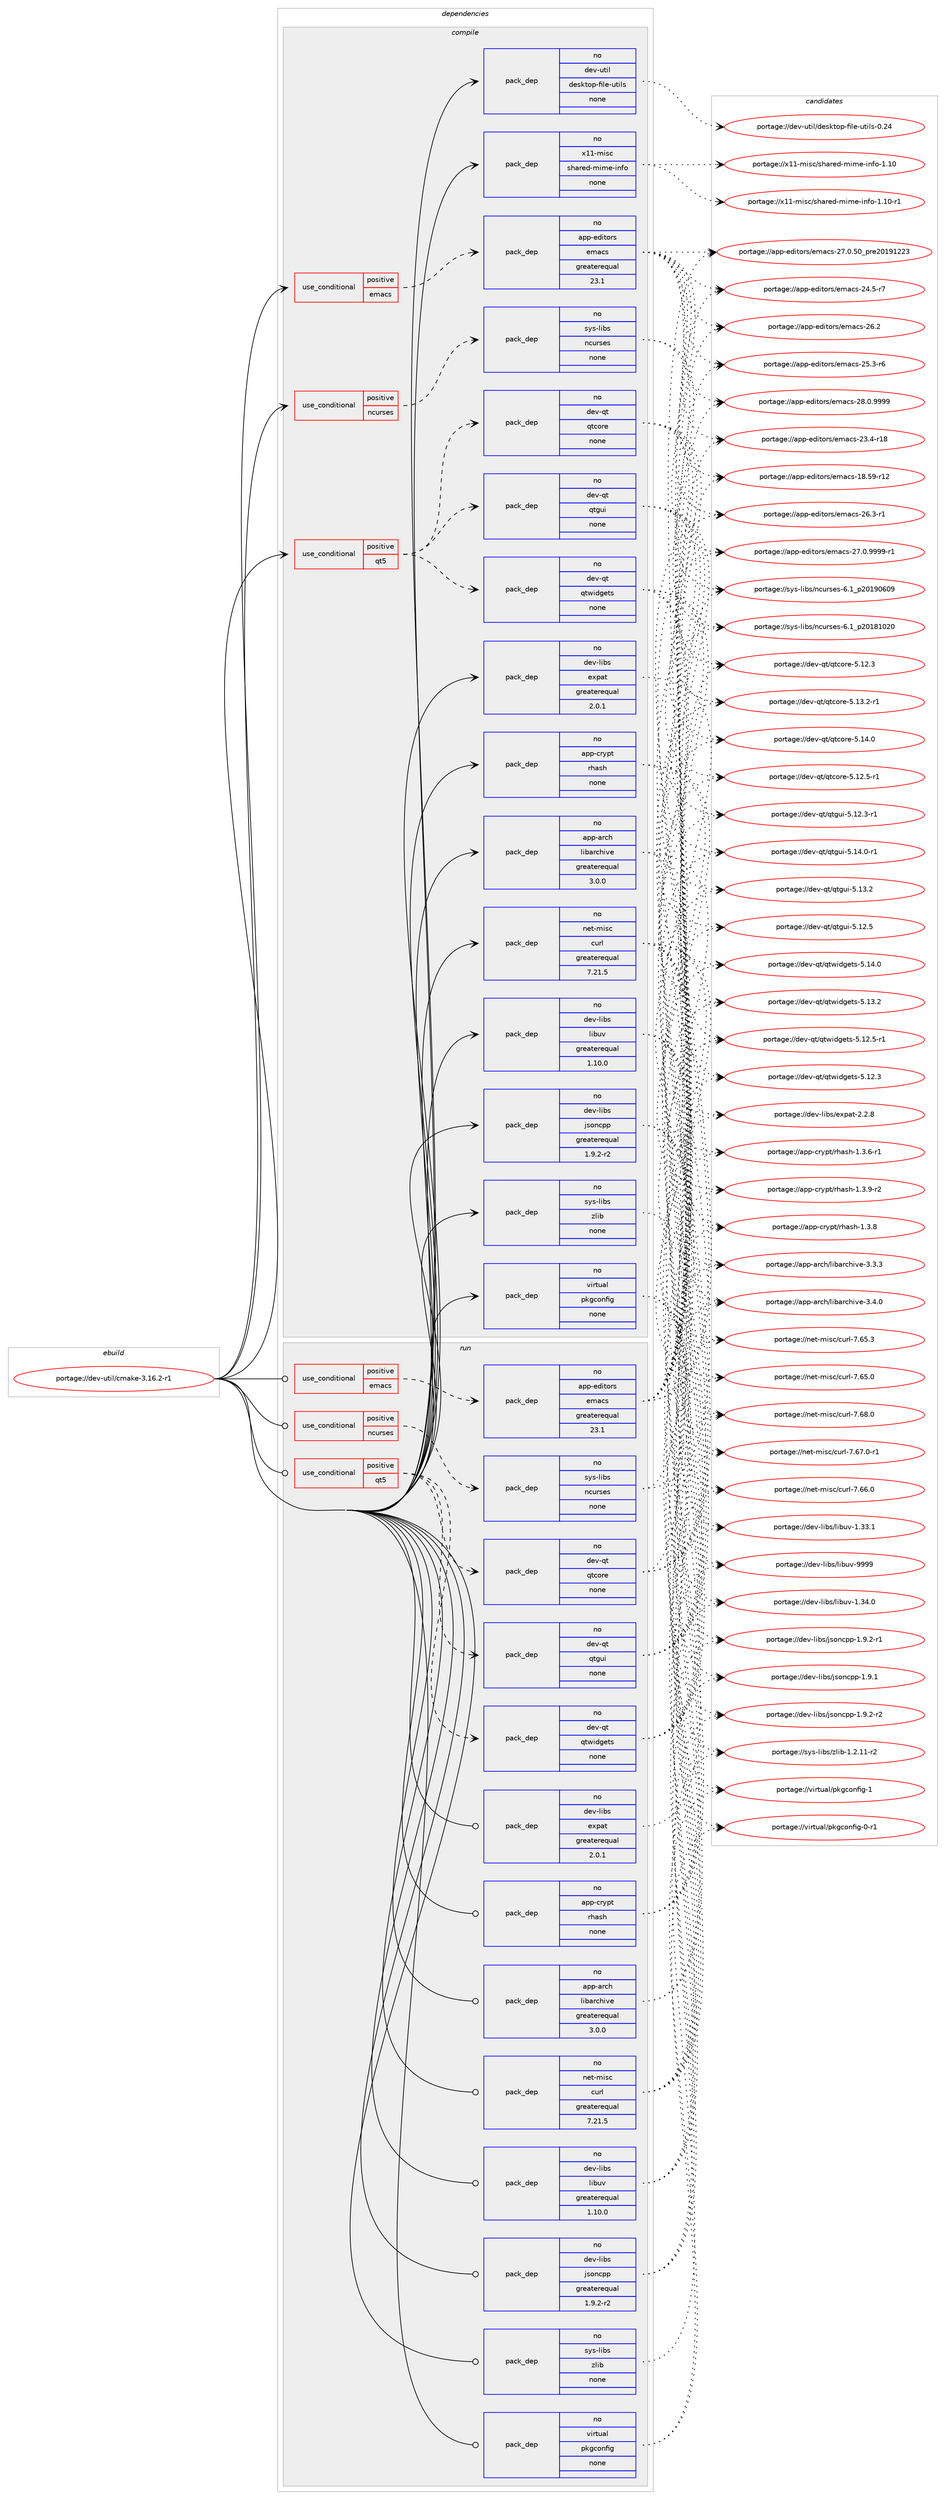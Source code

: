 digraph prolog {

# *************
# Graph options
# *************

newrank=true;
concentrate=true;
compound=true;
graph [rankdir=LR,fontname=Helvetica,fontsize=10,ranksep=1.5];#, ranksep=2.5, nodesep=0.2];
edge  [arrowhead=vee];
node  [fontname=Helvetica,fontsize=10];

# **********
# The ebuild
# **********

subgraph cluster_leftcol {
color=gray;
rank=same;
label=<<i>ebuild</i>>;
id [label="portage://dev-util/cmake-3.16.2-r1", color=red, width=4, href="../dev-util/cmake-3.16.2-r1.svg"];
}

# ****************
# The dependencies
# ****************

subgraph cluster_midcol {
color=gray;
label=<<i>dependencies</i>>;
subgraph cluster_compile {
fillcolor="#eeeeee";
style=filled;
label=<<i>compile</i>>;
subgraph cond63351 {
dependency304860 [label=<<TABLE BORDER="0" CELLBORDER="1" CELLSPACING="0" CELLPADDING="4"><TR><TD ROWSPAN="3" CELLPADDING="10">use_conditional</TD></TR><TR><TD>positive</TD></TR><TR><TD>emacs</TD></TR></TABLE>>, shape=none, color=red];
subgraph pack236837 {
dependency304861 [label=<<TABLE BORDER="0" CELLBORDER="1" CELLSPACING="0" CELLPADDING="4" WIDTH="220"><TR><TD ROWSPAN="6" CELLPADDING="30">pack_dep</TD></TR><TR><TD WIDTH="110">no</TD></TR><TR><TD>app-editors</TD></TR><TR><TD>emacs</TD></TR><TR><TD>greaterequal</TD></TR><TR><TD>23.1</TD></TR></TABLE>>, shape=none, color=blue];
}
dependency304860:e -> dependency304861:w [weight=20,style="dashed",arrowhead="vee"];
}
id:e -> dependency304860:w [weight=20,style="solid",arrowhead="vee"];
subgraph cond63352 {
dependency304862 [label=<<TABLE BORDER="0" CELLBORDER="1" CELLSPACING="0" CELLPADDING="4"><TR><TD ROWSPAN="3" CELLPADDING="10">use_conditional</TD></TR><TR><TD>positive</TD></TR><TR><TD>ncurses</TD></TR></TABLE>>, shape=none, color=red];
subgraph pack236838 {
dependency304863 [label=<<TABLE BORDER="0" CELLBORDER="1" CELLSPACING="0" CELLPADDING="4" WIDTH="220"><TR><TD ROWSPAN="6" CELLPADDING="30">pack_dep</TD></TR><TR><TD WIDTH="110">no</TD></TR><TR><TD>sys-libs</TD></TR><TR><TD>ncurses</TD></TR><TR><TD>none</TD></TR><TR><TD></TD></TR></TABLE>>, shape=none, color=blue];
}
dependency304862:e -> dependency304863:w [weight=20,style="dashed",arrowhead="vee"];
}
id:e -> dependency304862:w [weight=20,style="solid",arrowhead="vee"];
subgraph cond63353 {
dependency304864 [label=<<TABLE BORDER="0" CELLBORDER="1" CELLSPACING="0" CELLPADDING="4"><TR><TD ROWSPAN="3" CELLPADDING="10">use_conditional</TD></TR><TR><TD>positive</TD></TR><TR><TD>qt5</TD></TR></TABLE>>, shape=none, color=red];
subgraph pack236839 {
dependency304865 [label=<<TABLE BORDER="0" CELLBORDER="1" CELLSPACING="0" CELLPADDING="4" WIDTH="220"><TR><TD ROWSPAN="6" CELLPADDING="30">pack_dep</TD></TR><TR><TD WIDTH="110">no</TD></TR><TR><TD>dev-qt</TD></TR><TR><TD>qtcore</TD></TR><TR><TD>none</TD></TR><TR><TD></TD></TR></TABLE>>, shape=none, color=blue];
}
dependency304864:e -> dependency304865:w [weight=20,style="dashed",arrowhead="vee"];
subgraph pack236840 {
dependency304866 [label=<<TABLE BORDER="0" CELLBORDER="1" CELLSPACING="0" CELLPADDING="4" WIDTH="220"><TR><TD ROWSPAN="6" CELLPADDING="30">pack_dep</TD></TR><TR><TD WIDTH="110">no</TD></TR><TR><TD>dev-qt</TD></TR><TR><TD>qtgui</TD></TR><TR><TD>none</TD></TR><TR><TD></TD></TR></TABLE>>, shape=none, color=blue];
}
dependency304864:e -> dependency304866:w [weight=20,style="dashed",arrowhead="vee"];
subgraph pack236841 {
dependency304867 [label=<<TABLE BORDER="0" CELLBORDER="1" CELLSPACING="0" CELLPADDING="4" WIDTH="220"><TR><TD ROWSPAN="6" CELLPADDING="30">pack_dep</TD></TR><TR><TD WIDTH="110">no</TD></TR><TR><TD>dev-qt</TD></TR><TR><TD>qtwidgets</TD></TR><TR><TD>none</TD></TR><TR><TD></TD></TR></TABLE>>, shape=none, color=blue];
}
dependency304864:e -> dependency304867:w [weight=20,style="dashed",arrowhead="vee"];
}
id:e -> dependency304864:w [weight=20,style="solid",arrowhead="vee"];
subgraph pack236842 {
dependency304868 [label=<<TABLE BORDER="0" CELLBORDER="1" CELLSPACING="0" CELLPADDING="4" WIDTH="220"><TR><TD ROWSPAN="6" CELLPADDING="30">pack_dep</TD></TR><TR><TD WIDTH="110">no</TD></TR><TR><TD>app-arch</TD></TR><TR><TD>libarchive</TD></TR><TR><TD>greaterequal</TD></TR><TR><TD>3.0.0</TD></TR></TABLE>>, shape=none, color=blue];
}
id:e -> dependency304868:w [weight=20,style="solid",arrowhead="vee"];
subgraph pack236843 {
dependency304869 [label=<<TABLE BORDER="0" CELLBORDER="1" CELLSPACING="0" CELLPADDING="4" WIDTH="220"><TR><TD ROWSPAN="6" CELLPADDING="30">pack_dep</TD></TR><TR><TD WIDTH="110">no</TD></TR><TR><TD>app-crypt</TD></TR><TR><TD>rhash</TD></TR><TR><TD>none</TD></TR><TR><TD></TD></TR></TABLE>>, shape=none, color=blue];
}
id:e -> dependency304869:w [weight=20,style="solid",arrowhead="vee"];
subgraph pack236844 {
dependency304870 [label=<<TABLE BORDER="0" CELLBORDER="1" CELLSPACING="0" CELLPADDING="4" WIDTH="220"><TR><TD ROWSPAN="6" CELLPADDING="30">pack_dep</TD></TR><TR><TD WIDTH="110">no</TD></TR><TR><TD>dev-libs</TD></TR><TR><TD>expat</TD></TR><TR><TD>greaterequal</TD></TR><TR><TD>2.0.1</TD></TR></TABLE>>, shape=none, color=blue];
}
id:e -> dependency304870:w [weight=20,style="solid",arrowhead="vee"];
subgraph pack236845 {
dependency304871 [label=<<TABLE BORDER="0" CELLBORDER="1" CELLSPACING="0" CELLPADDING="4" WIDTH="220"><TR><TD ROWSPAN="6" CELLPADDING="30">pack_dep</TD></TR><TR><TD WIDTH="110">no</TD></TR><TR><TD>dev-libs</TD></TR><TR><TD>jsoncpp</TD></TR><TR><TD>greaterequal</TD></TR><TR><TD>1.9.2-r2</TD></TR></TABLE>>, shape=none, color=blue];
}
id:e -> dependency304871:w [weight=20,style="solid",arrowhead="vee"];
subgraph pack236846 {
dependency304872 [label=<<TABLE BORDER="0" CELLBORDER="1" CELLSPACING="0" CELLPADDING="4" WIDTH="220"><TR><TD ROWSPAN="6" CELLPADDING="30">pack_dep</TD></TR><TR><TD WIDTH="110">no</TD></TR><TR><TD>dev-libs</TD></TR><TR><TD>libuv</TD></TR><TR><TD>greaterequal</TD></TR><TR><TD>1.10.0</TD></TR></TABLE>>, shape=none, color=blue];
}
id:e -> dependency304872:w [weight=20,style="solid",arrowhead="vee"];
subgraph pack236847 {
dependency304873 [label=<<TABLE BORDER="0" CELLBORDER="1" CELLSPACING="0" CELLPADDING="4" WIDTH="220"><TR><TD ROWSPAN="6" CELLPADDING="30">pack_dep</TD></TR><TR><TD WIDTH="110">no</TD></TR><TR><TD>dev-util</TD></TR><TR><TD>desktop-file-utils</TD></TR><TR><TD>none</TD></TR><TR><TD></TD></TR></TABLE>>, shape=none, color=blue];
}
id:e -> dependency304873:w [weight=20,style="solid",arrowhead="vee"];
subgraph pack236848 {
dependency304874 [label=<<TABLE BORDER="0" CELLBORDER="1" CELLSPACING="0" CELLPADDING="4" WIDTH="220"><TR><TD ROWSPAN="6" CELLPADDING="30">pack_dep</TD></TR><TR><TD WIDTH="110">no</TD></TR><TR><TD>net-misc</TD></TR><TR><TD>curl</TD></TR><TR><TD>greaterequal</TD></TR><TR><TD>7.21.5</TD></TR></TABLE>>, shape=none, color=blue];
}
id:e -> dependency304874:w [weight=20,style="solid",arrowhead="vee"];
subgraph pack236849 {
dependency304875 [label=<<TABLE BORDER="0" CELLBORDER="1" CELLSPACING="0" CELLPADDING="4" WIDTH="220"><TR><TD ROWSPAN="6" CELLPADDING="30">pack_dep</TD></TR><TR><TD WIDTH="110">no</TD></TR><TR><TD>sys-libs</TD></TR><TR><TD>zlib</TD></TR><TR><TD>none</TD></TR><TR><TD></TD></TR></TABLE>>, shape=none, color=blue];
}
id:e -> dependency304875:w [weight=20,style="solid",arrowhead="vee"];
subgraph pack236850 {
dependency304876 [label=<<TABLE BORDER="0" CELLBORDER="1" CELLSPACING="0" CELLPADDING="4" WIDTH="220"><TR><TD ROWSPAN="6" CELLPADDING="30">pack_dep</TD></TR><TR><TD WIDTH="110">no</TD></TR><TR><TD>virtual</TD></TR><TR><TD>pkgconfig</TD></TR><TR><TD>none</TD></TR><TR><TD></TD></TR></TABLE>>, shape=none, color=blue];
}
id:e -> dependency304876:w [weight=20,style="solid",arrowhead="vee"];
subgraph pack236851 {
dependency304877 [label=<<TABLE BORDER="0" CELLBORDER="1" CELLSPACING="0" CELLPADDING="4" WIDTH="220"><TR><TD ROWSPAN="6" CELLPADDING="30">pack_dep</TD></TR><TR><TD WIDTH="110">no</TD></TR><TR><TD>x11-misc</TD></TR><TR><TD>shared-mime-info</TD></TR><TR><TD>none</TD></TR><TR><TD></TD></TR></TABLE>>, shape=none, color=blue];
}
id:e -> dependency304877:w [weight=20,style="solid",arrowhead="vee"];
}
subgraph cluster_compileandrun {
fillcolor="#eeeeee";
style=filled;
label=<<i>compile and run</i>>;
}
subgraph cluster_run {
fillcolor="#eeeeee";
style=filled;
label=<<i>run</i>>;
subgraph cond63354 {
dependency304878 [label=<<TABLE BORDER="0" CELLBORDER="1" CELLSPACING="0" CELLPADDING="4"><TR><TD ROWSPAN="3" CELLPADDING="10">use_conditional</TD></TR><TR><TD>positive</TD></TR><TR><TD>emacs</TD></TR></TABLE>>, shape=none, color=red];
subgraph pack236852 {
dependency304879 [label=<<TABLE BORDER="0" CELLBORDER="1" CELLSPACING="0" CELLPADDING="4" WIDTH="220"><TR><TD ROWSPAN="6" CELLPADDING="30">pack_dep</TD></TR><TR><TD WIDTH="110">no</TD></TR><TR><TD>app-editors</TD></TR><TR><TD>emacs</TD></TR><TR><TD>greaterequal</TD></TR><TR><TD>23.1</TD></TR></TABLE>>, shape=none, color=blue];
}
dependency304878:e -> dependency304879:w [weight=20,style="dashed",arrowhead="vee"];
}
id:e -> dependency304878:w [weight=20,style="solid",arrowhead="odot"];
subgraph cond63355 {
dependency304880 [label=<<TABLE BORDER="0" CELLBORDER="1" CELLSPACING="0" CELLPADDING="4"><TR><TD ROWSPAN="3" CELLPADDING="10">use_conditional</TD></TR><TR><TD>positive</TD></TR><TR><TD>ncurses</TD></TR></TABLE>>, shape=none, color=red];
subgraph pack236853 {
dependency304881 [label=<<TABLE BORDER="0" CELLBORDER="1" CELLSPACING="0" CELLPADDING="4" WIDTH="220"><TR><TD ROWSPAN="6" CELLPADDING="30">pack_dep</TD></TR><TR><TD WIDTH="110">no</TD></TR><TR><TD>sys-libs</TD></TR><TR><TD>ncurses</TD></TR><TR><TD>none</TD></TR><TR><TD></TD></TR></TABLE>>, shape=none, color=blue];
}
dependency304880:e -> dependency304881:w [weight=20,style="dashed",arrowhead="vee"];
}
id:e -> dependency304880:w [weight=20,style="solid",arrowhead="odot"];
subgraph cond63356 {
dependency304882 [label=<<TABLE BORDER="0" CELLBORDER="1" CELLSPACING="0" CELLPADDING="4"><TR><TD ROWSPAN="3" CELLPADDING="10">use_conditional</TD></TR><TR><TD>positive</TD></TR><TR><TD>qt5</TD></TR></TABLE>>, shape=none, color=red];
subgraph pack236854 {
dependency304883 [label=<<TABLE BORDER="0" CELLBORDER="1" CELLSPACING="0" CELLPADDING="4" WIDTH="220"><TR><TD ROWSPAN="6" CELLPADDING="30">pack_dep</TD></TR><TR><TD WIDTH="110">no</TD></TR><TR><TD>dev-qt</TD></TR><TR><TD>qtcore</TD></TR><TR><TD>none</TD></TR><TR><TD></TD></TR></TABLE>>, shape=none, color=blue];
}
dependency304882:e -> dependency304883:w [weight=20,style="dashed",arrowhead="vee"];
subgraph pack236855 {
dependency304884 [label=<<TABLE BORDER="0" CELLBORDER="1" CELLSPACING="0" CELLPADDING="4" WIDTH="220"><TR><TD ROWSPAN="6" CELLPADDING="30">pack_dep</TD></TR><TR><TD WIDTH="110">no</TD></TR><TR><TD>dev-qt</TD></TR><TR><TD>qtgui</TD></TR><TR><TD>none</TD></TR><TR><TD></TD></TR></TABLE>>, shape=none, color=blue];
}
dependency304882:e -> dependency304884:w [weight=20,style="dashed",arrowhead="vee"];
subgraph pack236856 {
dependency304885 [label=<<TABLE BORDER="0" CELLBORDER="1" CELLSPACING="0" CELLPADDING="4" WIDTH="220"><TR><TD ROWSPAN="6" CELLPADDING="30">pack_dep</TD></TR><TR><TD WIDTH="110">no</TD></TR><TR><TD>dev-qt</TD></TR><TR><TD>qtwidgets</TD></TR><TR><TD>none</TD></TR><TR><TD></TD></TR></TABLE>>, shape=none, color=blue];
}
dependency304882:e -> dependency304885:w [weight=20,style="dashed",arrowhead="vee"];
}
id:e -> dependency304882:w [weight=20,style="solid",arrowhead="odot"];
subgraph pack236857 {
dependency304886 [label=<<TABLE BORDER="0" CELLBORDER="1" CELLSPACING="0" CELLPADDING="4" WIDTH="220"><TR><TD ROWSPAN="6" CELLPADDING="30">pack_dep</TD></TR><TR><TD WIDTH="110">no</TD></TR><TR><TD>app-arch</TD></TR><TR><TD>libarchive</TD></TR><TR><TD>greaterequal</TD></TR><TR><TD>3.0.0</TD></TR></TABLE>>, shape=none, color=blue];
}
id:e -> dependency304886:w [weight=20,style="solid",arrowhead="odot"];
subgraph pack236858 {
dependency304887 [label=<<TABLE BORDER="0" CELLBORDER="1" CELLSPACING="0" CELLPADDING="4" WIDTH="220"><TR><TD ROWSPAN="6" CELLPADDING="30">pack_dep</TD></TR><TR><TD WIDTH="110">no</TD></TR><TR><TD>app-crypt</TD></TR><TR><TD>rhash</TD></TR><TR><TD>none</TD></TR><TR><TD></TD></TR></TABLE>>, shape=none, color=blue];
}
id:e -> dependency304887:w [weight=20,style="solid",arrowhead="odot"];
subgraph pack236859 {
dependency304888 [label=<<TABLE BORDER="0" CELLBORDER="1" CELLSPACING="0" CELLPADDING="4" WIDTH="220"><TR><TD ROWSPAN="6" CELLPADDING="30">pack_dep</TD></TR><TR><TD WIDTH="110">no</TD></TR><TR><TD>dev-libs</TD></TR><TR><TD>expat</TD></TR><TR><TD>greaterequal</TD></TR><TR><TD>2.0.1</TD></TR></TABLE>>, shape=none, color=blue];
}
id:e -> dependency304888:w [weight=20,style="solid",arrowhead="odot"];
subgraph pack236860 {
dependency304889 [label=<<TABLE BORDER="0" CELLBORDER="1" CELLSPACING="0" CELLPADDING="4" WIDTH="220"><TR><TD ROWSPAN="6" CELLPADDING="30">pack_dep</TD></TR><TR><TD WIDTH="110">no</TD></TR><TR><TD>dev-libs</TD></TR><TR><TD>jsoncpp</TD></TR><TR><TD>greaterequal</TD></TR><TR><TD>1.9.2-r2</TD></TR></TABLE>>, shape=none, color=blue];
}
id:e -> dependency304889:w [weight=20,style="solid",arrowhead="odot"];
subgraph pack236861 {
dependency304890 [label=<<TABLE BORDER="0" CELLBORDER="1" CELLSPACING="0" CELLPADDING="4" WIDTH="220"><TR><TD ROWSPAN="6" CELLPADDING="30">pack_dep</TD></TR><TR><TD WIDTH="110">no</TD></TR><TR><TD>dev-libs</TD></TR><TR><TD>libuv</TD></TR><TR><TD>greaterequal</TD></TR><TR><TD>1.10.0</TD></TR></TABLE>>, shape=none, color=blue];
}
id:e -> dependency304890:w [weight=20,style="solid",arrowhead="odot"];
subgraph pack236862 {
dependency304891 [label=<<TABLE BORDER="0" CELLBORDER="1" CELLSPACING="0" CELLPADDING="4" WIDTH="220"><TR><TD ROWSPAN="6" CELLPADDING="30">pack_dep</TD></TR><TR><TD WIDTH="110">no</TD></TR><TR><TD>net-misc</TD></TR><TR><TD>curl</TD></TR><TR><TD>greaterequal</TD></TR><TR><TD>7.21.5</TD></TR></TABLE>>, shape=none, color=blue];
}
id:e -> dependency304891:w [weight=20,style="solid",arrowhead="odot"];
subgraph pack236863 {
dependency304892 [label=<<TABLE BORDER="0" CELLBORDER="1" CELLSPACING="0" CELLPADDING="4" WIDTH="220"><TR><TD ROWSPAN="6" CELLPADDING="30">pack_dep</TD></TR><TR><TD WIDTH="110">no</TD></TR><TR><TD>sys-libs</TD></TR><TR><TD>zlib</TD></TR><TR><TD>none</TD></TR><TR><TD></TD></TR></TABLE>>, shape=none, color=blue];
}
id:e -> dependency304892:w [weight=20,style="solid",arrowhead="odot"];
subgraph pack236864 {
dependency304893 [label=<<TABLE BORDER="0" CELLBORDER="1" CELLSPACING="0" CELLPADDING="4" WIDTH="220"><TR><TD ROWSPAN="6" CELLPADDING="30">pack_dep</TD></TR><TR><TD WIDTH="110">no</TD></TR><TR><TD>virtual</TD></TR><TR><TD>pkgconfig</TD></TR><TR><TD>none</TD></TR><TR><TD></TD></TR></TABLE>>, shape=none, color=blue];
}
id:e -> dependency304893:w [weight=20,style="solid",arrowhead="odot"];
}
}

# **************
# The candidates
# **************

subgraph cluster_choices {
rank=same;
color=gray;
label=<<i>candidates</i>>;

subgraph choice236837 {
color=black;
nodesep=1;
choice971121124510110010511611111411547101109979911545505646484657575757 [label="portage://app-editors/emacs-28.0.9999", color=red, width=4,href="../app-editors/emacs-28.0.9999.svg"];
choice9711211245101100105116111114115471011099799115455055464846575757574511449 [label="portage://app-editors/emacs-27.0.9999-r1", color=red, width=4,href="../app-editors/emacs-27.0.9999-r1.svg"];
choice97112112451011001051161111141154710110997991154550554648465348951121141015048495749505051 [label="portage://app-editors/emacs-27.0.50_pre20191223", color=red, width=4,href="../app-editors/emacs-27.0.50_pre20191223.svg"];
choice971121124510110010511611111411547101109979911545505446514511449 [label="portage://app-editors/emacs-26.3-r1", color=red, width=4,href="../app-editors/emacs-26.3-r1.svg"];
choice97112112451011001051161111141154710110997991154550544650 [label="portage://app-editors/emacs-26.2", color=red, width=4,href="../app-editors/emacs-26.2.svg"];
choice971121124510110010511611111411547101109979911545505346514511454 [label="portage://app-editors/emacs-25.3-r6", color=red, width=4,href="../app-editors/emacs-25.3-r6.svg"];
choice971121124510110010511611111411547101109979911545505246534511455 [label="portage://app-editors/emacs-24.5-r7", color=red, width=4,href="../app-editors/emacs-24.5-r7.svg"];
choice97112112451011001051161111141154710110997991154550514652451144956 [label="portage://app-editors/emacs-23.4-r18", color=red, width=4,href="../app-editors/emacs-23.4-r18.svg"];
choice9711211245101100105116111114115471011099799115454956465357451144950 [label="portage://app-editors/emacs-18.59-r12", color=red, width=4,href="../app-editors/emacs-18.59-r12.svg"];
dependency304861:e -> choice971121124510110010511611111411547101109979911545505646484657575757:w [style=dotted,weight="100"];
dependency304861:e -> choice9711211245101100105116111114115471011099799115455055464846575757574511449:w [style=dotted,weight="100"];
dependency304861:e -> choice97112112451011001051161111141154710110997991154550554648465348951121141015048495749505051:w [style=dotted,weight="100"];
dependency304861:e -> choice971121124510110010511611111411547101109979911545505446514511449:w [style=dotted,weight="100"];
dependency304861:e -> choice97112112451011001051161111141154710110997991154550544650:w [style=dotted,weight="100"];
dependency304861:e -> choice971121124510110010511611111411547101109979911545505346514511454:w [style=dotted,weight="100"];
dependency304861:e -> choice971121124510110010511611111411547101109979911545505246534511455:w [style=dotted,weight="100"];
dependency304861:e -> choice97112112451011001051161111141154710110997991154550514652451144956:w [style=dotted,weight="100"];
dependency304861:e -> choice9711211245101100105116111114115471011099799115454956465357451144950:w [style=dotted,weight="100"];
}
subgraph choice236838 {
color=black;
nodesep=1;
choice1151211154510810598115471109911711411510111545544649951125048495748544857 [label="portage://sys-libs/ncurses-6.1_p20190609", color=red, width=4,href="../sys-libs/ncurses-6.1_p20190609.svg"];
choice1151211154510810598115471109911711411510111545544649951125048495649485048 [label="portage://sys-libs/ncurses-6.1_p20181020", color=red, width=4,href="../sys-libs/ncurses-6.1_p20181020.svg"];
dependency304863:e -> choice1151211154510810598115471109911711411510111545544649951125048495748544857:w [style=dotted,weight="100"];
dependency304863:e -> choice1151211154510810598115471109911711411510111545544649951125048495649485048:w [style=dotted,weight="100"];
}
subgraph choice236839 {
color=black;
nodesep=1;
choice10010111845113116471131169911111410145534649524648 [label="portage://dev-qt/qtcore-5.14.0", color=red, width=4,href="../dev-qt/qtcore-5.14.0.svg"];
choice100101118451131164711311699111114101455346495146504511449 [label="portage://dev-qt/qtcore-5.13.2-r1", color=red, width=4,href="../dev-qt/qtcore-5.13.2-r1.svg"];
choice100101118451131164711311699111114101455346495046534511449 [label="portage://dev-qt/qtcore-5.12.5-r1", color=red, width=4,href="../dev-qt/qtcore-5.12.5-r1.svg"];
choice10010111845113116471131169911111410145534649504651 [label="portage://dev-qt/qtcore-5.12.3", color=red, width=4,href="../dev-qt/qtcore-5.12.3.svg"];
dependency304865:e -> choice10010111845113116471131169911111410145534649524648:w [style=dotted,weight="100"];
dependency304865:e -> choice100101118451131164711311699111114101455346495146504511449:w [style=dotted,weight="100"];
dependency304865:e -> choice100101118451131164711311699111114101455346495046534511449:w [style=dotted,weight="100"];
dependency304865:e -> choice10010111845113116471131169911111410145534649504651:w [style=dotted,weight="100"];
}
subgraph choice236840 {
color=black;
nodesep=1;
choice1001011184511311647113116103117105455346495246484511449 [label="portage://dev-qt/qtgui-5.14.0-r1", color=red, width=4,href="../dev-qt/qtgui-5.14.0-r1.svg"];
choice100101118451131164711311610311710545534649514650 [label="portage://dev-qt/qtgui-5.13.2", color=red, width=4,href="../dev-qt/qtgui-5.13.2.svg"];
choice100101118451131164711311610311710545534649504653 [label="portage://dev-qt/qtgui-5.12.5", color=red, width=4,href="../dev-qt/qtgui-5.12.5.svg"];
choice1001011184511311647113116103117105455346495046514511449 [label="portage://dev-qt/qtgui-5.12.3-r1", color=red, width=4,href="../dev-qt/qtgui-5.12.3-r1.svg"];
dependency304866:e -> choice1001011184511311647113116103117105455346495246484511449:w [style=dotted,weight="100"];
dependency304866:e -> choice100101118451131164711311610311710545534649514650:w [style=dotted,weight="100"];
dependency304866:e -> choice100101118451131164711311610311710545534649504653:w [style=dotted,weight="100"];
dependency304866:e -> choice1001011184511311647113116103117105455346495046514511449:w [style=dotted,weight="100"];
}
subgraph choice236841 {
color=black;
nodesep=1;
choice100101118451131164711311611910510010310111611545534649524648 [label="portage://dev-qt/qtwidgets-5.14.0", color=red, width=4,href="../dev-qt/qtwidgets-5.14.0.svg"];
choice100101118451131164711311611910510010310111611545534649514650 [label="portage://dev-qt/qtwidgets-5.13.2", color=red, width=4,href="../dev-qt/qtwidgets-5.13.2.svg"];
choice1001011184511311647113116119105100103101116115455346495046534511449 [label="portage://dev-qt/qtwidgets-5.12.5-r1", color=red, width=4,href="../dev-qt/qtwidgets-5.12.5-r1.svg"];
choice100101118451131164711311611910510010310111611545534649504651 [label="portage://dev-qt/qtwidgets-5.12.3", color=red, width=4,href="../dev-qt/qtwidgets-5.12.3.svg"];
dependency304867:e -> choice100101118451131164711311611910510010310111611545534649524648:w [style=dotted,weight="100"];
dependency304867:e -> choice100101118451131164711311611910510010310111611545534649514650:w [style=dotted,weight="100"];
dependency304867:e -> choice1001011184511311647113116119105100103101116115455346495046534511449:w [style=dotted,weight="100"];
dependency304867:e -> choice100101118451131164711311611910510010310111611545534649504651:w [style=dotted,weight="100"];
}
subgraph choice236842 {
color=black;
nodesep=1;
choice9711211245971149910447108105989711499104105118101455146524648 [label="portage://app-arch/libarchive-3.4.0", color=red, width=4,href="../app-arch/libarchive-3.4.0.svg"];
choice9711211245971149910447108105989711499104105118101455146514651 [label="portage://app-arch/libarchive-3.3.3", color=red, width=4,href="../app-arch/libarchive-3.3.3.svg"];
dependency304868:e -> choice9711211245971149910447108105989711499104105118101455146524648:w [style=dotted,weight="100"];
dependency304868:e -> choice9711211245971149910447108105989711499104105118101455146514651:w [style=dotted,weight="100"];
}
subgraph choice236843 {
color=black;
nodesep=1;
choice97112112459911412111211647114104971151044549465146574511450 [label="portage://app-crypt/rhash-1.3.9-r2", color=red, width=4,href="../app-crypt/rhash-1.3.9-r2.svg"];
choice9711211245991141211121164711410497115104454946514656 [label="portage://app-crypt/rhash-1.3.8", color=red, width=4,href="../app-crypt/rhash-1.3.8.svg"];
choice97112112459911412111211647114104971151044549465146544511449 [label="portage://app-crypt/rhash-1.3.6-r1", color=red, width=4,href="../app-crypt/rhash-1.3.6-r1.svg"];
dependency304869:e -> choice97112112459911412111211647114104971151044549465146574511450:w [style=dotted,weight="100"];
dependency304869:e -> choice9711211245991141211121164711410497115104454946514656:w [style=dotted,weight="100"];
dependency304869:e -> choice97112112459911412111211647114104971151044549465146544511449:w [style=dotted,weight="100"];
}
subgraph choice236844 {
color=black;
nodesep=1;
choice10010111845108105981154710112011297116455046504656 [label="portage://dev-libs/expat-2.2.8", color=red, width=4,href="../dev-libs/expat-2.2.8.svg"];
dependency304870:e -> choice10010111845108105981154710112011297116455046504656:w [style=dotted,weight="100"];
}
subgraph choice236845 {
color=black;
nodesep=1;
choice100101118451081059811547106115111110991121124549465746504511450 [label="portage://dev-libs/jsoncpp-1.9.2-r2", color=red, width=4,href="../dev-libs/jsoncpp-1.9.2-r2.svg"];
choice100101118451081059811547106115111110991121124549465746504511449 [label="portage://dev-libs/jsoncpp-1.9.2-r1", color=red, width=4,href="../dev-libs/jsoncpp-1.9.2-r1.svg"];
choice10010111845108105981154710611511111099112112454946574649 [label="portage://dev-libs/jsoncpp-1.9.1", color=red, width=4,href="../dev-libs/jsoncpp-1.9.1.svg"];
dependency304871:e -> choice100101118451081059811547106115111110991121124549465746504511450:w [style=dotted,weight="100"];
dependency304871:e -> choice100101118451081059811547106115111110991121124549465746504511449:w [style=dotted,weight="100"];
dependency304871:e -> choice10010111845108105981154710611511111099112112454946574649:w [style=dotted,weight="100"];
}
subgraph choice236846 {
color=black;
nodesep=1;
choice100101118451081059811547108105981171184557575757 [label="portage://dev-libs/libuv-9999", color=red, width=4,href="../dev-libs/libuv-9999.svg"];
choice1001011184510810598115471081059811711845494651524648 [label="portage://dev-libs/libuv-1.34.0", color=red, width=4,href="../dev-libs/libuv-1.34.0.svg"];
choice1001011184510810598115471081059811711845494651514649 [label="portage://dev-libs/libuv-1.33.1", color=red, width=4,href="../dev-libs/libuv-1.33.1.svg"];
dependency304872:e -> choice100101118451081059811547108105981171184557575757:w [style=dotted,weight="100"];
dependency304872:e -> choice1001011184510810598115471081059811711845494651524648:w [style=dotted,weight="100"];
dependency304872:e -> choice1001011184510810598115471081059811711845494651514649:w [style=dotted,weight="100"];
}
subgraph choice236847 {
color=black;
nodesep=1;
choice100101118451171161051084710010111510711611111245102105108101451171161051081154548465052 [label="portage://dev-util/desktop-file-utils-0.24", color=red, width=4,href="../dev-util/desktop-file-utils-0.24.svg"];
dependency304873:e -> choice100101118451171161051084710010111510711611111245102105108101451171161051081154548465052:w [style=dotted,weight="100"];
}
subgraph choice236848 {
color=black;
nodesep=1;
choice1101011164510910511599479911711410845554654564648 [label="portage://net-misc/curl-7.68.0", color=red, width=4,href="../net-misc/curl-7.68.0.svg"];
choice11010111645109105115994799117114108455546545546484511449 [label="portage://net-misc/curl-7.67.0-r1", color=red, width=4,href="../net-misc/curl-7.67.0-r1.svg"];
choice1101011164510910511599479911711410845554654544648 [label="portage://net-misc/curl-7.66.0", color=red, width=4,href="../net-misc/curl-7.66.0.svg"];
choice1101011164510910511599479911711410845554654534651 [label="portage://net-misc/curl-7.65.3", color=red, width=4,href="../net-misc/curl-7.65.3.svg"];
choice1101011164510910511599479911711410845554654534648 [label="portage://net-misc/curl-7.65.0", color=red, width=4,href="../net-misc/curl-7.65.0.svg"];
dependency304874:e -> choice1101011164510910511599479911711410845554654564648:w [style=dotted,weight="100"];
dependency304874:e -> choice11010111645109105115994799117114108455546545546484511449:w [style=dotted,weight="100"];
dependency304874:e -> choice1101011164510910511599479911711410845554654544648:w [style=dotted,weight="100"];
dependency304874:e -> choice1101011164510910511599479911711410845554654534651:w [style=dotted,weight="100"];
dependency304874:e -> choice1101011164510910511599479911711410845554654534648:w [style=dotted,weight="100"];
}
subgraph choice236849 {
color=black;
nodesep=1;
choice11512111545108105981154712210810598454946504649494511450 [label="portage://sys-libs/zlib-1.2.11-r2", color=red, width=4,href="../sys-libs/zlib-1.2.11-r2.svg"];
dependency304875:e -> choice11512111545108105981154712210810598454946504649494511450:w [style=dotted,weight="100"];
}
subgraph choice236850 {
color=black;
nodesep=1;
choice1181051141161179710847112107103991111101021051034549 [label="portage://virtual/pkgconfig-1", color=red, width=4,href="../virtual/pkgconfig-1.svg"];
choice11810511411611797108471121071039911111010210510345484511449 [label="portage://virtual/pkgconfig-0-r1", color=red, width=4,href="../virtual/pkgconfig-0-r1.svg"];
dependency304876:e -> choice1181051141161179710847112107103991111101021051034549:w [style=dotted,weight="100"];
dependency304876:e -> choice11810511411611797108471121071039911111010210510345484511449:w [style=dotted,weight="100"];
}
subgraph choice236851 {
color=black;
nodesep=1;
choice120494945109105115994711510497114101100451091051091014510511010211145494649484511449 [label="portage://x11-misc/shared-mime-info-1.10-r1", color=red, width=4,href="../x11-misc/shared-mime-info-1.10-r1.svg"];
choice12049494510910511599471151049711410110045109105109101451051101021114549464948 [label="portage://x11-misc/shared-mime-info-1.10", color=red, width=4,href="../x11-misc/shared-mime-info-1.10.svg"];
dependency304877:e -> choice120494945109105115994711510497114101100451091051091014510511010211145494649484511449:w [style=dotted,weight="100"];
dependency304877:e -> choice12049494510910511599471151049711410110045109105109101451051101021114549464948:w [style=dotted,weight="100"];
}
subgraph choice236852 {
color=black;
nodesep=1;
choice971121124510110010511611111411547101109979911545505646484657575757 [label="portage://app-editors/emacs-28.0.9999", color=red, width=4,href="../app-editors/emacs-28.0.9999.svg"];
choice9711211245101100105116111114115471011099799115455055464846575757574511449 [label="portage://app-editors/emacs-27.0.9999-r1", color=red, width=4,href="../app-editors/emacs-27.0.9999-r1.svg"];
choice97112112451011001051161111141154710110997991154550554648465348951121141015048495749505051 [label="portage://app-editors/emacs-27.0.50_pre20191223", color=red, width=4,href="../app-editors/emacs-27.0.50_pre20191223.svg"];
choice971121124510110010511611111411547101109979911545505446514511449 [label="portage://app-editors/emacs-26.3-r1", color=red, width=4,href="../app-editors/emacs-26.3-r1.svg"];
choice97112112451011001051161111141154710110997991154550544650 [label="portage://app-editors/emacs-26.2", color=red, width=4,href="../app-editors/emacs-26.2.svg"];
choice971121124510110010511611111411547101109979911545505346514511454 [label="portage://app-editors/emacs-25.3-r6", color=red, width=4,href="../app-editors/emacs-25.3-r6.svg"];
choice971121124510110010511611111411547101109979911545505246534511455 [label="portage://app-editors/emacs-24.5-r7", color=red, width=4,href="../app-editors/emacs-24.5-r7.svg"];
choice97112112451011001051161111141154710110997991154550514652451144956 [label="portage://app-editors/emacs-23.4-r18", color=red, width=4,href="../app-editors/emacs-23.4-r18.svg"];
choice9711211245101100105116111114115471011099799115454956465357451144950 [label="portage://app-editors/emacs-18.59-r12", color=red, width=4,href="../app-editors/emacs-18.59-r12.svg"];
dependency304879:e -> choice971121124510110010511611111411547101109979911545505646484657575757:w [style=dotted,weight="100"];
dependency304879:e -> choice9711211245101100105116111114115471011099799115455055464846575757574511449:w [style=dotted,weight="100"];
dependency304879:e -> choice97112112451011001051161111141154710110997991154550554648465348951121141015048495749505051:w [style=dotted,weight="100"];
dependency304879:e -> choice971121124510110010511611111411547101109979911545505446514511449:w [style=dotted,weight="100"];
dependency304879:e -> choice97112112451011001051161111141154710110997991154550544650:w [style=dotted,weight="100"];
dependency304879:e -> choice971121124510110010511611111411547101109979911545505346514511454:w [style=dotted,weight="100"];
dependency304879:e -> choice971121124510110010511611111411547101109979911545505246534511455:w [style=dotted,weight="100"];
dependency304879:e -> choice97112112451011001051161111141154710110997991154550514652451144956:w [style=dotted,weight="100"];
dependency304879:e -> choice9711211245101100105116111114115471011099799115454956465357451144950:w [style=dotted,weight="100"];
}
subgraph choice236853 {
color=black;
nodesep=1;
choice1151211154510810598115471109911711411510111545544649951125048495748544857 [label="portage://sys-libs/ncurses-6.1_p20190609", color=red, width=4,href="../sys-libs/ncurses-6.1_p20190609.svg"];
choice1151211154510810598115471109911711411510111545544649951125048495649485048 [label="portage://sys-libs/ncurses-6.1_p20181020", color=red, width=4,href="../sys-libs/ncurses-6.1_p20181020.svg"];
dependency304881:e -> choice1151211154510810598115471109911711411510111545544649951125048495748544857:w [style=dotted,weight="100"];
dependency304881:e -> choice1151211154510810598115471109911711411510111545544649951125048495649485048:w [style=dotted,weight="100"];
}
subgraph choice236854 {
color=black;
nodesep=1;
choice10010111845113116471131169911111410145534649524648 [label="portage://dev-qt/qtcore-5.14.0", color=red, width=4,href="../dev-qt/qtcore-5.14.0.svg"];
choice100101118451131164711311699111114101455346495146504511449 [label="portage://dev-qt/qtcore-5.13.2-r1", color=red, width=4,href="../dev-qt/qtcore-5.13.2-r1.svg"];
choice100101118451131164711311699111114101455346495046534511449 [label="portage://dev-qt/qtcore-5.12.5-r1", color=red, width=4,href="../dev-qt/qtcore-5.12.5-r1.svg"];
choice10010111845113116471131169911111410145534649504651 [label="portage://dev-qt/qtcore-5.12.3", color=red, width=4,href="../dev-qt/qtcore-5.12.3.svg"];
dependency304883:e -> choice10010111845113116471131169911111410145534649524648:w [style=dotted,weight="100"];
dependency304883:e -> choice100101118451131164711311699111114101455346495146504511449:w [style=dotted,weight="100"];
dependency304883:e -> choice100101118451131164711311699111114101455346495046534511449:w [style=dotted,weight="100"];
dependency304883:e -> choice10010111845113116471131169911111410145534649504651:w [style=dotted,weight="100"];
}
subgraph choice236855 {
color=black;
nodesep=1;
choice1001011184511311647113116103117105455346495246484511449 [label="portage://dev-qt/qtgui-5.14.0-r1", color=red, width=4,href="../dev-qt/qtgui-5.14.0-r1.svg"];
choice100101118451131164711311610311710545534649514650 [label="portage://dev-qt/qtgui-5.13.2", color=red, width=4,href="../dev-qt/qtgui-5.13.2.svg"];
choice100101118451131164711311610311710545534649504653 [label="portage://dev-qt/qtgui-5.12.5", color=red, width=4,href="../dev-qt/qtgui-5.12.5.svg"];
choice1001011184511311647113116103117105455346495046514511449 [label="portage://dev-qt/qtgui-5.12.3-r1", color=red, width=4,href="../dev-qt/qtgui-5.12.3-r1.svg"];
dependency304884:e -> choice1001011184511311647113116103117105455346495246484511449:w [style=dotted,weight="100"];
dependency304884:e -> choice100101118451131164711311610311710545534649514650:w [style=dotted,weight="100"];
dependency304884:e -> choice100101118451131164711311610311710545534649504653:w [style=dotted,weight="100"];
dependency304884:e -> choice1001011184511311647113116103117105455346495046514511449:w [style=dotted,weight="100"];
}
subgraph choice236856 {
color=black;
nodesep=1;
choice100101118451131164711311611910510010310111611545534649524648 [label="portage://dev-qt/qtwidgets-5.14.0", color=red, width=4,href="../dev-qt/qtwidgets-5.14.0.svg"];
choice100101118451131164711311611910510010310111611545534649514650 [label="portage://dev-qt/qtwidgets-5.13.2", color=red, width=4,href="../dev-qt/qtwidgets-5.13.2.svg"];
choice1001011184511311647113116119105100103101116115455346495046534511449 [label="portage://dev-qt/qtwidgets-5.12.5-r1", color=red, width=4,href="../dev-qt/qtwidgets-5.12.5-r1.svg"];
choice100101118451131164711311611910510010310111611545534649504651 [label="portage://dev-qt/qtwidgets-5.12.3", color=red, width=4,href="../dev-qt/qtwidgets-5.12.3.svg"];
dependency304885:e -> choice100101118451131164711311611910510010310111611545534649524648:w [style=dotted,weight="100"];
dependency304885:e -> choice100101118451131164711311611910510010310111611545534649514650:w [style=dotted,weight="100"];
dependency304885:e -> choice1001011184511311647113116119105100103101116115455346495046534511449:w [style=dotted,weight="100"];
dependency304885:e -> choice100101118451131164711311611910510010310111611545534649504651:w [style=dotted,weight="100"];
}
subgraph choice236857 {
color=black;
nodesep=1;
choice9711211245971149910447108105989711499104105118101455146524648 [label="portage://app-arch/libarchive-3.4.0", color=red, width=4,href="../app-arch/libarchive-3.4.0.svg"];
choice9711211245971149910447108105989711499104105118101455146514651 [label="portage://app-arch/libarchive-3.3.3", color=red, width=4,href="../app-arch/libarchive-3.3.3.svg"];
dependency304886:e -> choice9711211245971149910447108105989711499104105118101455146524648:w [style=dotted,weight="100"];
dependency304886:e -> choice9711211245971149910447108105989711499104105118101455146514651:w [style=dotted,weight="100"];
}
subgraph choice236858 {
color=black;
nodesep=1;
choice97112112459911412111211647114104971151044549465146574511450 [label="portage://app-crypt/rhash-1.3.9-r2", color=red, width=4,href="../app-crypt/rhash-1.3.9-r2.svg"];
choice9711211245991141211121164711410497115104454946514656 [label="portage://app-crypt/rhash-1.3.8", color=red, width=4,href="../app-crypt/rhash-1.3.8.svg"];
choice97112112459911412111211647114104971151044549465146544511449 [label="portage://app-crypt/rhash-1.3.6-r1", color=red, width=4,href="../app-crypt/rhash-1.3.6-r1.svg"];
dependency304887:e -> choice97112112459911412111211647114104971151044549465146574511450:w [style=dotted,weight="100"];
dependency304887:e -> choice9711211245991141211121164711410497115104454946514656:w [style=dotted,weight="100"];
dependency304887:e -> choice97112112459911412111211647114104971151044549465146544511449:w [style=dotted,weight="100"];
}
subgraph choice236859 {
color=black;
nodesep=1;
choice10010111845108105981154710112011297116455046504656 [label="portage://dev-libs/expat-2.2.8", color=red, width=4,href="../dev-libs/expat-2.2.8.svg"];
dependency304888:e -> choice10010111845108105981154710112011297116455046504656:w [style=dotted,weight="100"];
}
subgraph choice236860 {
color=black;
nodesep=1;
choice100101118451081059811547106115111110991121124549465746504511450 [label="portage://dev-libs/jsoncpp-1.9.2-r2", color=red, width=4,href="../dev-libs/jsoncpp-1.9.2-r2.svg"];
choice100101118451081059811547106115111110991121124549465746504511449 [label="portage://dev-libs/jsoncpp-1.9.2-r1", color=red, width=4,href="../dev-libs/jsoncpp-1.9.2-r1.svg"];
choice10010111845108105981154710611511111099112112454946574649 [label="portage://dev-libs/jsoncpp-1.9.1", color=red, width=4,href="../dev-libs/jsoncpp-1.9.1.svg"];
dependency304889:e -> choice100101118451081059811547106115111110991121124549465746504511450:w [style=dotted,weight="100"];
dependency304889:e -> choice100101118451081059811547106115111110991121124549465746504511449:w [style=dotted,weight="100"];
dependency304889:e -> choice10010111845108105981154710611511111099112112454946574649:w [style=dotted,weight="100"];
}
subgraph choice236861 {
color=black;
nodesep=1;
choice100101118451081059811547108105981171184557575757 [label="portage://dev-libs/libuv-9999", color=red, width=4,href="../dev-libs/libuv-9999.svg"];
choice1001011184510810598115471081059811711845494651524648 [label="portage://dev-libs/libuv-1.34.0", color=red, width=4,href="../dev-libs/libuv-1.34.0.svg"];
choice1001011184510810598115471081059811711845494651514649 [label="portage://dev-libs/libuv-1.33.1", color=red, width=4,href="../dev-libs/libuv-1.33.1.svg"];
dependency304890:e -> choice100101118451081059811547108105981171184557575757:w [style=dotted,weight="100"];
dependency304890:e -> choice1001011184510810598115471081059811711845494651524648:w [style=dotted,weight="100"];
dependency304890:e -> choice1001011184510810598115471081059811711845494651514649:w [style=dotted,weight="100"];
}
subgraph choice236862 {
color=black;
nodesep=1;
choice1101011164510910511599479911711410845554654564648 [label="portage://net-misc/curl-7.68.0", color=red, width=4,href="../net-misc/curl-7.68.0.svg"];
choice11010111645109105115994799117114108455546545546484511449 [label="portage://net-misc/curl-7.67.0-r1", color=red, width=4,href="../net-misc/curl-7.67.0-r1.svg"];
choice1101011164510910511599479911711410845554654544648 [label="portage://net-misc/curl-7.66.0", color=red, width=4,href="../net-misc/curl-7.66.0.svg"];
choice1101011164510910511599479911711410845554654534651 [label="portage://net-misc/curl-7.65.3", color=red, width=4,href="../net-misc/curl-7.65.3.svg"];
choice1101011164510910511599479911711410845554654534648 [label="portage://net-misc/curl-7.65.0", color=red, width=4,href="../net-misc/curl-7.65.0.svg"];
dependency304891:e -> choice1101011164510910511599479911711410845554654564648:w [style=dotted,weight="100"];
dependency304891:e -> choice11010111645109105115994799117114108455546545546484511449:w [style=dotted,weight="100"];
dependency304891:e -> choice1101011164510910511599479911711410845554654544648:w [style=dotted,weight="100"];
dependency304891:e -> choice1101011164510910511599479911711410845554654534651:w [style=dotted,weight="100"];
dependency304891:e -> choice1101011164510910511599479911711410845554654534648:w [style=dotted,weight="100"];
}
subgraph choice236863 {
color=black;
nodesep=1;
choice11512111545108105981154712210810598454946504649494511450 [label="portage://sys-libs/zlib-1.2.11-r2", color=red, width=4,href="../sys-libs/zlib-1.2.11-r2.svg"];
dependency304892:e -> choice11512111545108105981154712210810598454946504649494511450:w [style=dotted,weight="100"];
}
subgraph choice236864 {
color=black;
nodesep=1;
choice1181051141161179710847112107103991111101021051034549 [label="portage://virtual/pkgconfig-1", color=red, width=4,href="../virtual/pkgconfig-1.svg"];
choice11810511411611797108471121071039911111010210510345484511449 [label="portage://virtual/pkgconfig-0-r1", color=red, width=4,href="../virtual/pkgconfig-0-r1.svg"];
dependency304893:e -> choice1181051141161179710847112107103991111101021051034549:w [style=dotted,weight="100"];
dependency304893:e -> choice11810511411611797108471121071039911111010210510345484511449:w [style=dotted,weight="100"];
}
}

}
